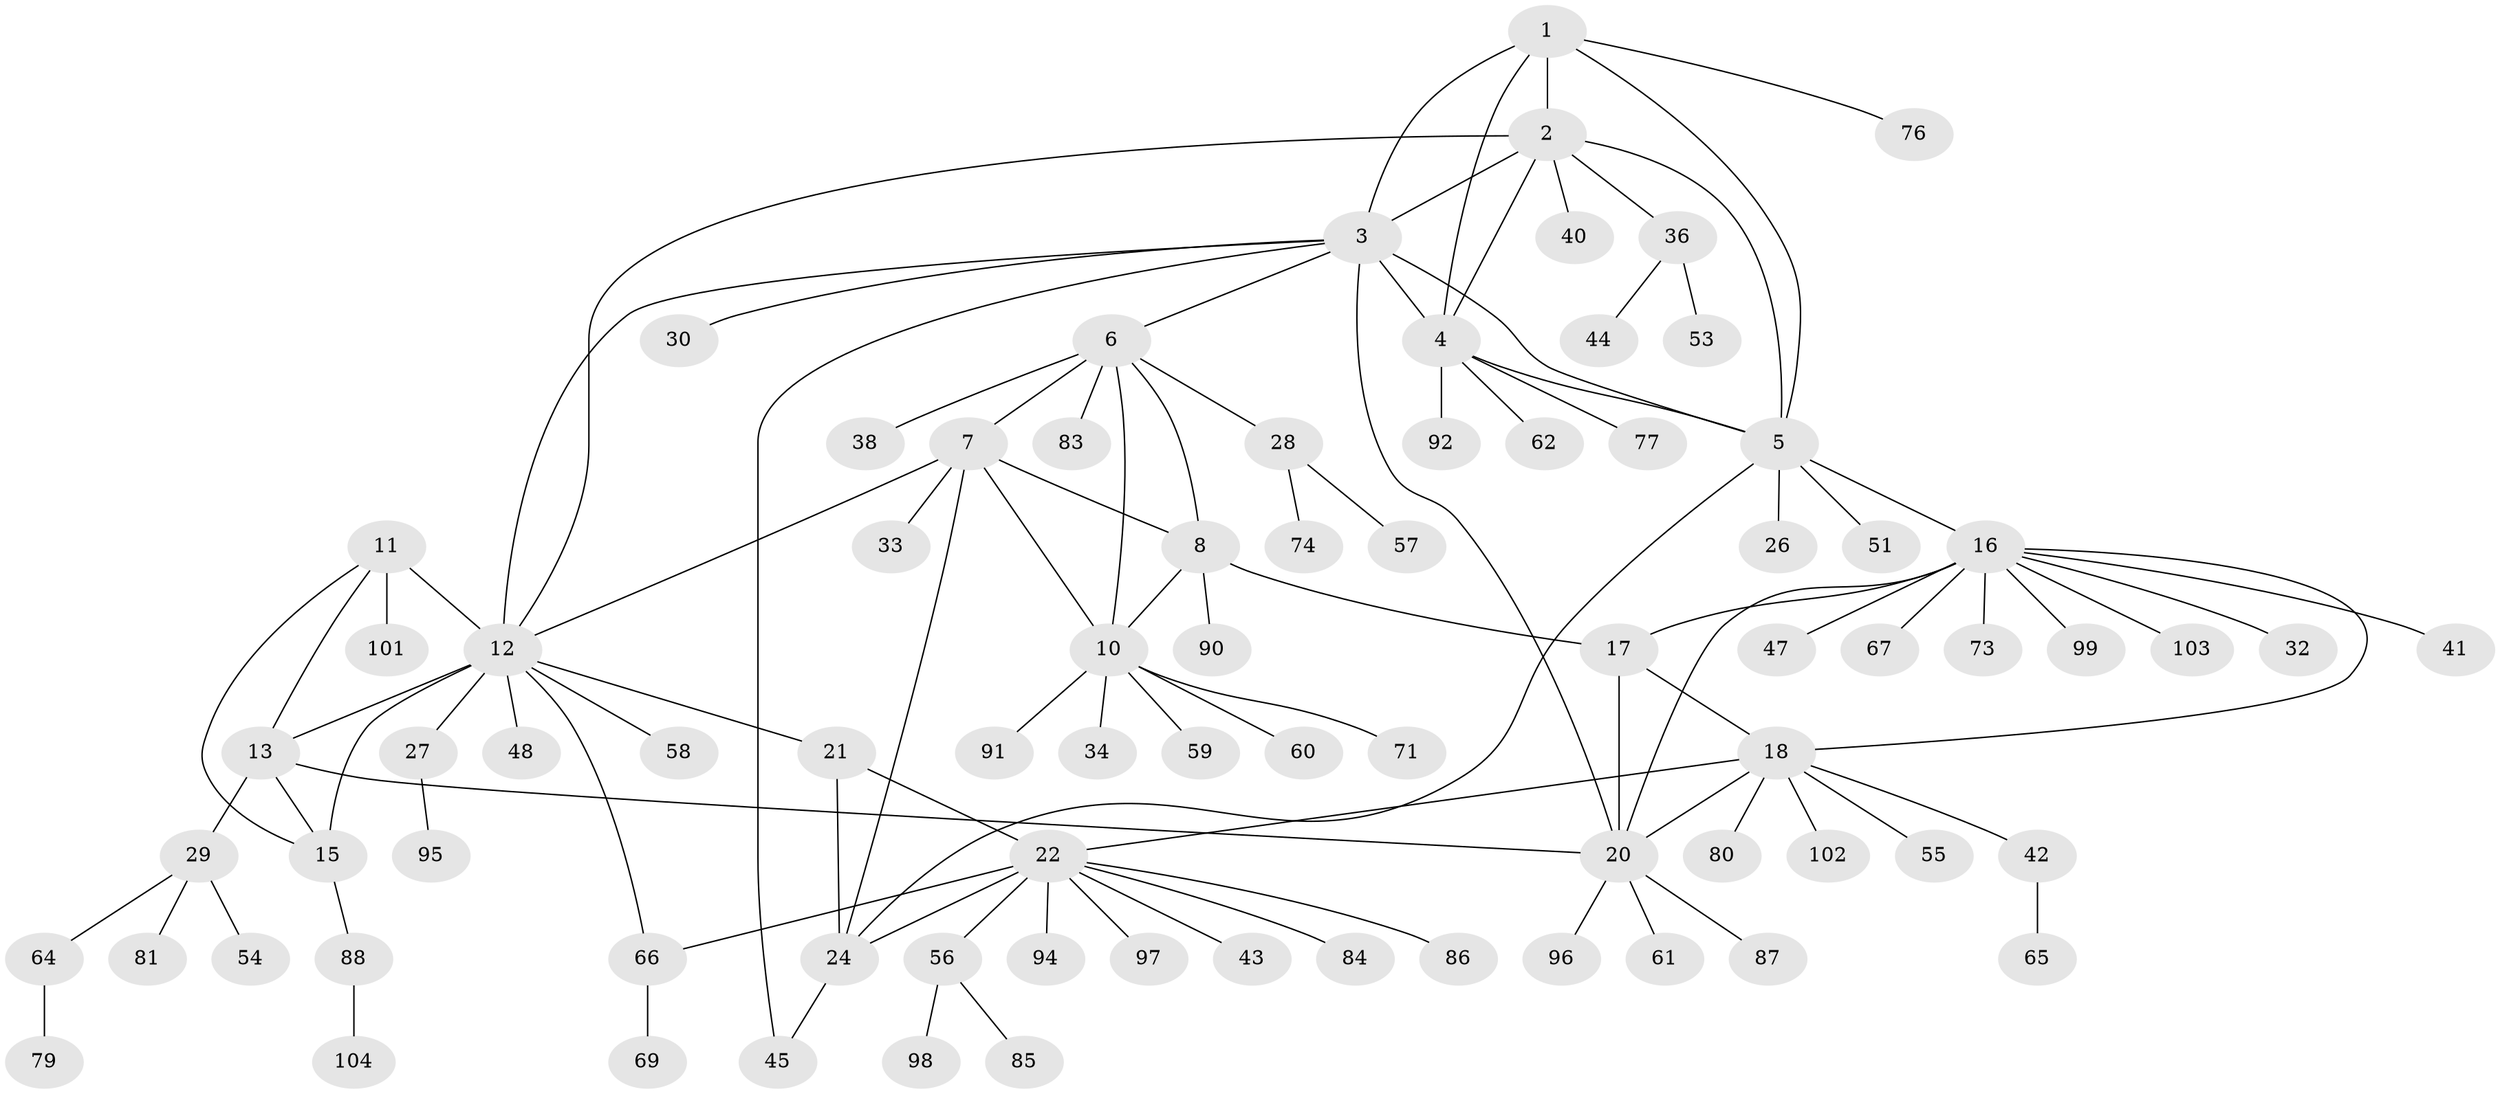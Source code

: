 // Generated by graph-tools (version 1.1) at 2025/52/02/27/25 19:52:16]
// undirected, 81 vertices, 106 edges
graph export_dot {
graph [start="1"]
  node [color=gray90,style=filled];
  1 [super="+75"];
  2 [super="+72"];
  3 [super="+35"];
  4 [super="+37"];
  5 [super="+31"];
  6;
  7 [super="+9"];
  8 [super="+39"];
  10 [super="+100"];
  11;
  12 [super="+14"];
  13 [super="+52"];
  15 [super="+68"];
  16 [super="+78"];
  17;
  18 [super="+19"];
  20 [super="+93"];
  21 [super="+50"];
  22 [super="+23"];
  24 [super="+25"];
  26;
  27;
  28 [super="+46"];
  29 [super="+82"];
  30;
  32;
  33;
  34;
  36 [super="+49"];
  38;
  40;
  41;
  42;
  43;
  44;
  45 [super="+63"];
  47;
  48;
  51;
  53;
  54;
  55;
  56;
  57;
  58;
  59;
  60;
  61;
  62;
  64;
  65 [super="+70"];
  66;
  67;
  69;
  71;
  73;
  74;
  76 [super="+89"];
  77;
  79;
  80;
  81;
  83;
  84;
  85;
  86;
  87;
  88;
  90;
  91;
  92;
  94;
  95;
  96;
  97;
  98;
  99;
  101;
  102;
  103;
  104;
  1 -- 2;
  1 -- 3;
  1 -- 4;
  1 -- 5;
  1 -- 76;
  2 -- 3;
  2 -- 4;
  2 -- 5;
  2 -- 36;
  2 -- 40;
  2 -- 12;
  3 -- 4;
  3 -- 5;
  3 -- 6;
  3 -- 20;
  3 -- 30;
  3 -- 12;
  3 -- 45;
  4 -- 5;
  4 -- 62;
  4 -- 77;
  4 -- 92;
  5 -- 26;
  5 -- 51;
  5 -- 16;
  5 -- 24;
  6 -- 7 [weight=2];
  6 -- 8;
  6 -- 10;
  6 -- 28;
  6 -- 38;
  6 -- 83;
  7 -- 8 [weight=2];
  7 -- 10 [weight=2];
  7 -- 24;
  7 -- 33;
  7 -- 12;
  8 -- 10;
  8 -- 17;
  8 -- 90;
  10 -- 34;
  10 -- 59;
  10 -- 60;
  10 -- 71;
  10 -- 91;
  11 -- 12 [weight=2];
  11 -- 13;
  11 -- 15;
  11 -- 101;
  12 -- 13 [weight=2];
  12 -- 15 [weight=2];
  12 -- 58;
  12 -- 66;
  12 -- 48;
  12 -- 21;
  12 -- 27;
  13 -- 15;
  13 -- 20;
  13 -- 29;
  15 -- 88;
  16 -- 17;
  16 -- 18 [weight=2];
  16 -- 20;
  16 -- 32;
  16 -- 41;
  16 -- 47;
  16 -- 67;
  16 -- 73;
  16 -- 99;
  16 -- 103;
  17 -- 18 [weight=2];
  17 -- 20;
  18 -- 20 [weight=2];
  18 -- 55;
  18 -- 80;
  18 -- 102;
  18 -- 22;
  18 -- 42;
  20 -- 61;
  20 -- 87;
  20 -- 96;
  21 -- 22 [weight=2];
  21 -- 24 [weight=2];
  22 -- 24 [weight=4];
  22 -- 84;
  22 -- 97;
  22 -- 66;
  22 -- 43;
  22 -- 86;
  22 -- 56;
  22 -- 94;
  24 -- 45;
  27 -- 95;
  28 -- 57;
  28 -- 74;
  29 -- 54;
  29 -- 64;
  29 -- 81;
  36 -- 44;
  36 -- 53;
  42 -- 65;
  56 -- 85;
  56 -- 98;
  64 -- 79;
  66 -- 69;
  88 -- 104;
}
